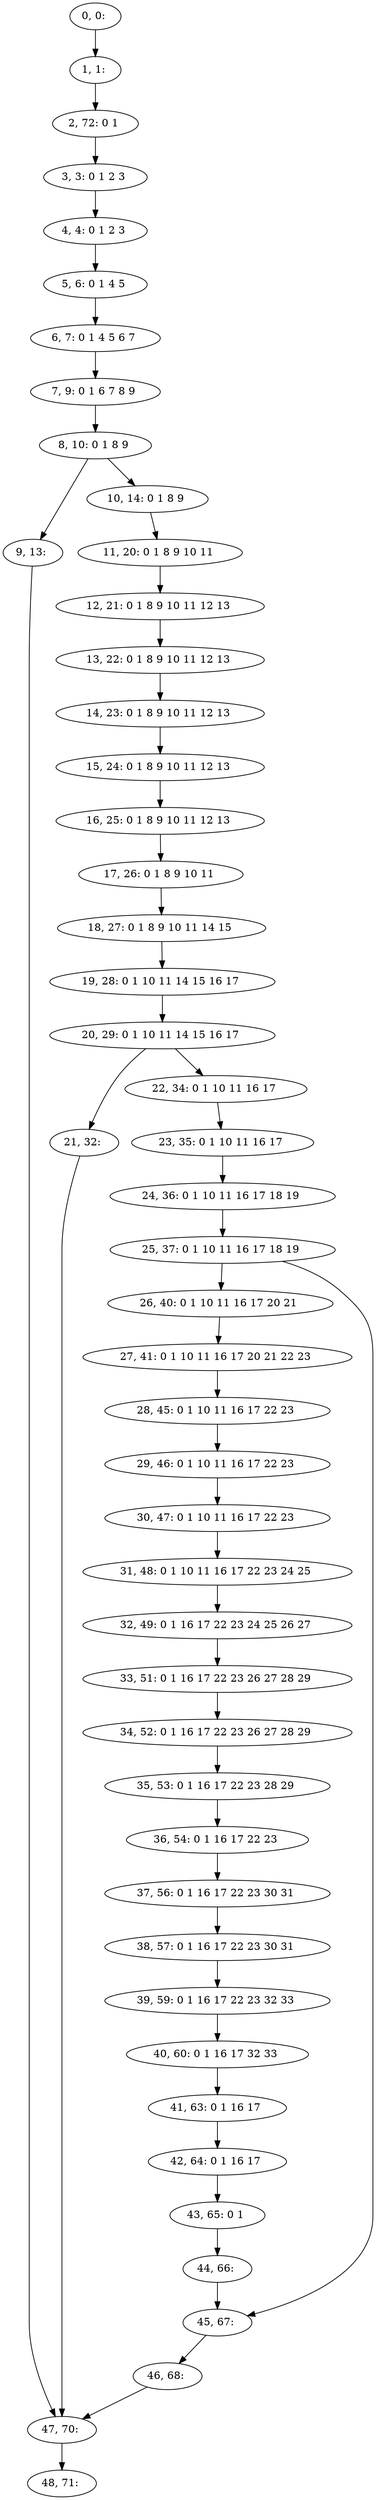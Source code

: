 digraph G {
0[label="0, 0: "];
1[label="1, 1: "];
2[label="2, 72: 0 1 "];
3[label="3, 3: 0 1 2 3 "];
4[label="4, 4: 0 1 2 3 "];
5[label="5, 6: 0 1 4 5 "];
6[label="6, 7: 0 1 4 5 6 7 "];
7[label="7, 9: 0 1 6 7 8 9 "];
8[label="8, 10: 0 1 8 9 "];
9[label="9, 13: "];
10[label="10, 14: 0 1 8 9 "];
11[label="11, 20: 0 1 8 9 10 11 "];
12[label="12, 21: 0 1 8 9 10 11 12 13 "];
13[label="13, 22: 0 1 8 9 10 11 12 13 "];
14[label="14, 23: 0 1 8 9 10 11 12 13 "];
15[label="15, 24: 0 1 8 9 10 11 12 13 "];
16[label="16, 25: 0 1 8 9 10 11 12 13 "];
17[label="17, 26: 0 1 8 9 10 11 "];
18[label="18, 27: 0 1 8 9 10 11 14 15 "];
19[label="19, 28: 0 1 10 11 14 15 16 17 "];
20[label="20, 29: 0 1 10 11 14 15 16 17 "];
21[label="21, 32: "];
22[label="22, 34: 0 1 10 11 16 17 "];
23[label="23, 35: 0 1 10 11 16 17 "];
24[label="24, 36: 0 1 10 11 16 17 18 19 "];
25[label="25, 37: 0 1 10 11 16 17 18 19 "];
26[label="26, 40: 0 1 10 11 16 17 20 21 "];
27[label="27, 41: 0 1 10 11 16 17 20 21 22 23 "];
28[label="28, 45: 0 1 10 11 16 17 22 23 "];
29[label="29, 46: 0 1 10 11 16 17 22 23 "];
30[label="30, 47: 0 1 10 11 16 17 22 23 "];
31[label="31, 48: 0 1 10 11 16 17 22 23 24 25 "];
32[label="32, 49: 0 1 16 17 22 23 24 25 26 27 "];
33[label="33, 51: 0 1 16 17 22 23 26 27 28 29 "];
34[label="34, 52: 0 1 16 17 22 23 26 27 28 29 "];
35[label="35, 53: 0 1 16 17 22 23 28 29 "];
36[label="36, 54: 0 1 16 17 22 23 "];
37[label="37, 56: 0 1 16 17 22 23 30 31 "];
38[label="38, 57: 0 1 16 17 22 23 30 31 "];
39[label="39, 59: 0 1 16 17 22 23 32 33 "];
40[label="40, 60: 0 1 16 17 32 33 "];
41[label="41, 63: 0 1 16 17 "];
42[label="42, 64: 0 1 16 17 "];
43[label="43, 65: 0 1 "];
44[label="44, 66: "];
45[label="45, 67: "];
46[label="46, 68: "];
47[label="47, 70: "];
48[label="48, 71: "];
0->1 ;
1->2 ;
2->3 ;
3->4 ;
4->5 ;
5->6 ;
6->7 ;
7->8 ;
8->9 ;
8->10 ;
9->47 ;
10->11 ;
11->12 ;
12->13 ;
13->14 ;
14->15 ;
15->16 ;
16->17 ;
17->18 ;
18->19 ;
19->20 ;
20->21 ;
20->22 ;
21->47 ;
22->23 ;
23->24 ;
24->25 ;
25->26 ;
25->45 ;
26->27 ;
27->28 ;
28->29 ;
29->30 ;
30->31 ;
31->32 ;
32->33 ;
33->34 ;
34->35 ;
35->36 ;
36->37 ;
37->38 ;
38->39 ;
39->40 ;
40->41 ;
41->42 ;
42->43 ;
43->44 ;
44->45 ;
45->46 ;
46->47 ;
47->48 ;
}
